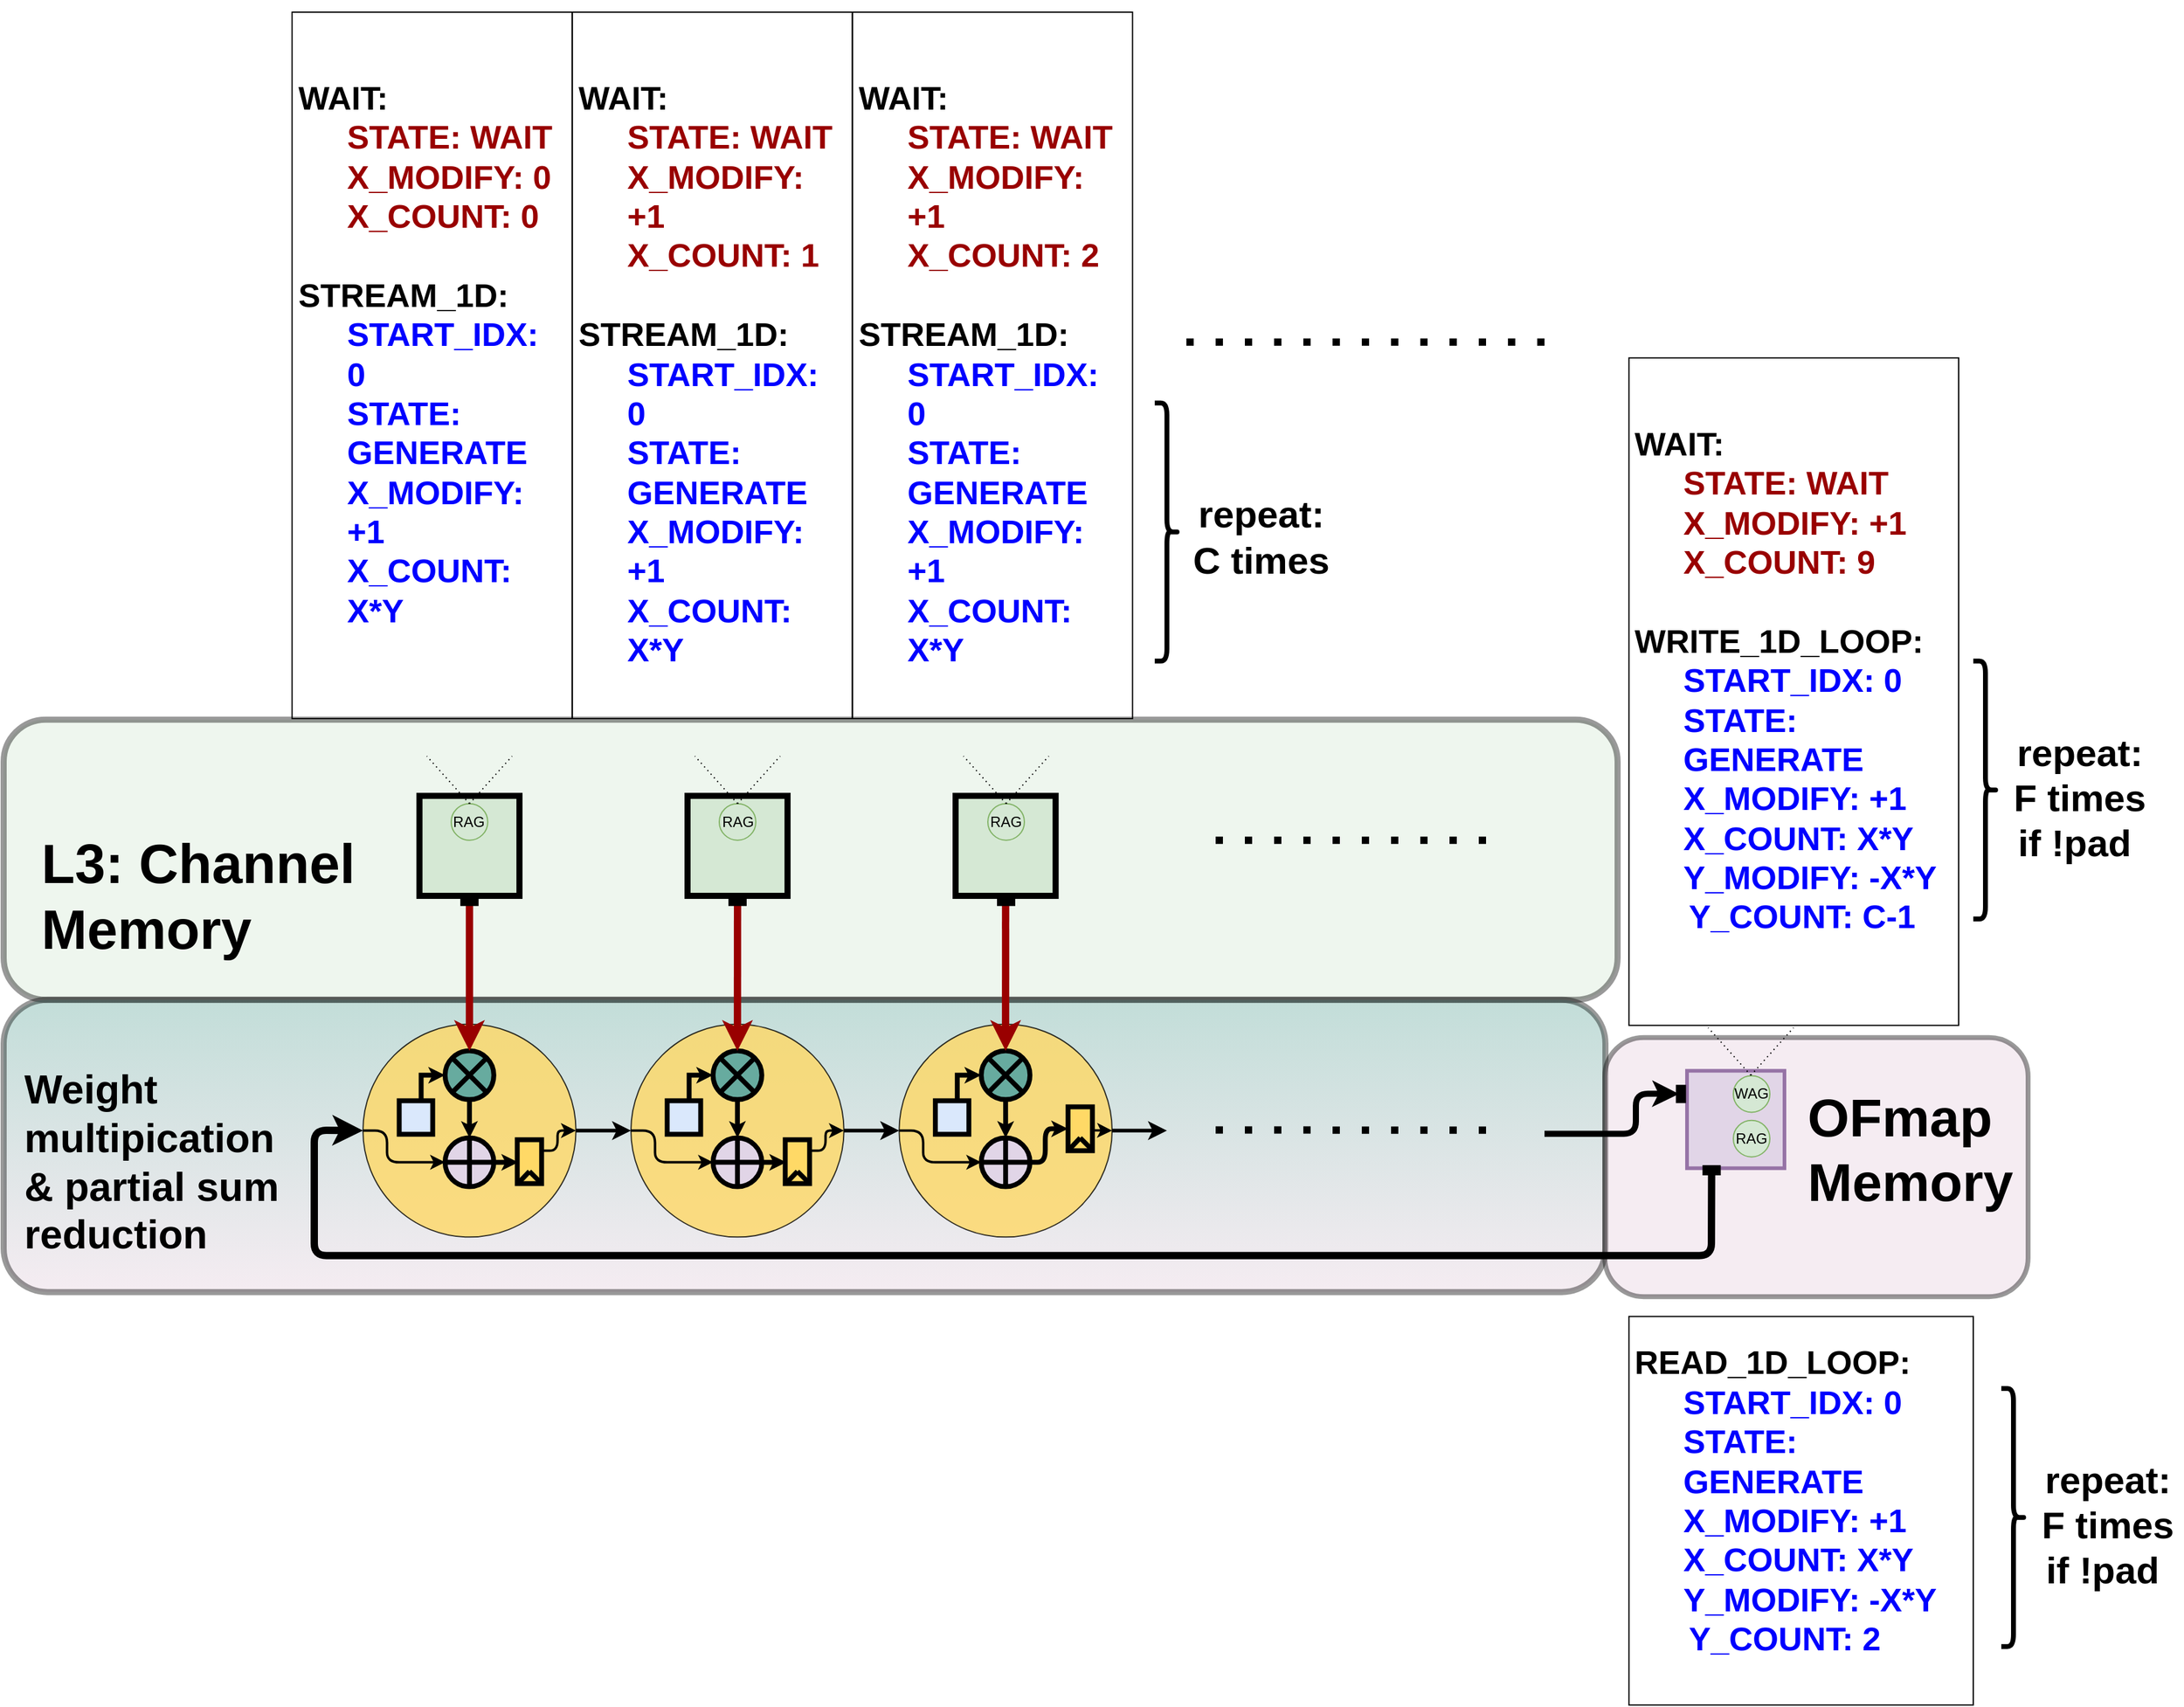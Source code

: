 <mxfile>
    <diagram id="BrhzIIAhwaHNabzRXqvK" name="Page-1">
        <mxGraphModel dx="16246" dy="4521" grid="1" gridSize="10" guides="1" tooltips="1" connect="1" arrows="1" fold="1" page="1" pageScale="1" pageWidth="1100" pageHeight="850" math="0" shadow="0">
            <root>
                <mxCell id="0"/>
                <mxCell id="1" parent="0"/>
                <mxCell id="uWusfIyiGmSD9BXplsq1-24" value="&lt;br style=&quot;font-size: 27px&quot;&gt;&lt;br style=&quot;font-size: 27px&quot;&gt;WAIT:&lt;br style=&quot;font-size: 27px&quot;&gt;&lt;blockquote style=&quot;margin: 0px 0px 0px 40px ; border: none ; padding: 0px ; font-size: 27px&quot;&gt;&lt;font color=&quot;#990000&quot;&gt;&lt;font style=&quot;font-size: 27px&quot;&gt;STATE:&amp;nbsp;&lt;/font&gt;&lt;span style=&quot;font-size: 27px&quot;&gt;WAIT&lt;/span&gt;&lt;font style=&quot;font-size: 27px&quot;&gt;&lt;br style=&quot;font-size: 27px&quot;&gt;X_MODIFY: +1&lt;br style=&quot;font-size: 27px&quot;&gt;X_COUNT: 9&lt;/font&gt;&lt;/font&gt;&lt;/blockquote&gt;&lt;br style=&quot;font-size: 27px&quot;&gt;WRITE_1D_LOOP:&lt;br style=&quot;font-size: 27px&quot;&gt;&#9;&lt;blockquote style=&quot;margin: 0px 0px 0px 40px ; border: none ; padding: 0px ; font-size: 27px&quot;&gt;&lt;font color=&quot;#0000ff&quot; style=&quot;font-size: 27px&quot;&gt;START_IDX: 0&lt;br style=&quot;font-size: 27px&quot;&gt;STATE: GENERATE&lt;br style=&quot;font-size: 27px&quot;&gt;X_MODIFY: +1&lt;br style=&quot;font-size: 27px&quot;&gt;X_COUNT: X*Y&lt;/font&gt;&lt;/blockquote&gt;&lt;blockquote style=&quot;margin: 0px 0px 0px 40px ; border: none ; padding: 0px ; font-size: 27px&quot;&gt;&lt;span style=&quot;color: rgb(0 , 0 , 255) ; font-size: 27px&quot;&gt;Y_MODIFY: -X*Y&lt;/span&gt;&lt;/blockquote&gt;&lt;span style=&quot;color: rgb(0 , 0 , 255) ; font-size: 27px&quot;&gt;&amp;nbsp; &amp;nbsp; &amp;nbsp; Y_COUNT: C-1&lt;/span&gt;&lt;font color=&quot;#0000ff&quot; style=&quot;font-size: 27px&quot;&gt;&lt;br style=&quot;font-size: 27px&quot;&gt;&lt;/font&gt;&lt;span style=&quot;font-size: 27px&quot;&gt;&#9;&lt;/span&gt;" style="text;html=1;strokeColor=default;fillColor=none;spacing=5;spacingTop=-20;whiteSpace=wrap;overflow=hidden;rounded=0;sketch=0;fontSize=27;fontStyle=1" parent="1" vertex="1">
                    <mxGeometry x="-10455.68" y="-2086.15" width="270.68" height="548" as="geometry"/>
                </mxCell>
                <mxCell id="uWusfIyiGmSD9BXplsq1-61" value="" style="shape=curlyBracket;whiteSpace=wrap;html=1;rounded=1;flipH=1;sketch=0;strokeColor=default;fillColor=#FFD966;fontSize=25;strokeWidth=4;" parent="1" vertex="1">
                    <mxGeometry x="-10845" y="-2049.15" width="20" height="211.84" as="geometry"/>
                </mxCell>
                <mxCell id="uWusfIyiGmSD9BXplsq1-62" value="repeat:&lt;br style=&quot;font-size: 31px&quot;&gt;C times" style="text;html=1;strokeColor=none;fillColor=none;align=center;verticalAlign=middle;whiteSpace=wrap;rounded=0;sketch=0;fontSize=31;fontStyle=1" parent="1" vertex="1">
                    <mxGeometry x="-10819" y="-1947.31" width="122.54" height="17.31" as="geometry"/>
                </mxCell>
                <mxCell id="5" value="" style="rounded=1;whiteSpace=wrap;html=1;fillColor=#d5e8d4;opacity=40;strokeColor=#000000;glass=0;strokeWidth=5;" parent="1" vertex="1">
                    <mxGeometry x="-11790" y="-1789.15" width="1325" height="230" as="geometry"/>
                </mxCell>
                <mxCell id="6" value="" style="rounded=1;whiteSpace=wrap;html=1;fillColor=#67AB9F;opacity=40;strokeColor=#000000;glass=0;strokeWidth=5;gradientColor=#E6D0DE;gradientDirection=south;" parent="1" vertex="1">
                    <mxGeometry x="-11790" y="-1559.15" width="1315" height="240" as="geometry"/>
                </mxCell>
                <mxCell id="154" value="" style="whiteSpace=wrap;html=1;aspect=fixed;fillColor=#d5e8d4;strokeColor=#000000;strokeWidth=5;" parent="1" vertex="1">
                    <mxGeometry x="-11448.65" y="-1726.59" width="82.11" height="82.11" as="geometry"/>
                </mxCell>
                <mxCell id="157" value="L3: Channel Memory" style="text;html=1;strokeColor=none;fillColor=none;align=left;verticalAlign=middle;whiteSpace=wrap;rounded=0;glass=0;fontSize=45;strokeWidth=5;fontStyle=1" parent="1" vertex="1">
                    <mxGeometry x="-11761.24" y="-1739.15" width="270" height="190" as="geometry"/>
                </mxCell>
                <mxCell id="161" value="&lt;font style=&quot;font-size: 33px;&quot;&gt;Weight multipication &amp;amp;&amp;nbsp;partial sum reduction&lt;/font&gt;" style="text;html=1;strokeColor=none;fillColor=none;align=left;verticalAlign=middle;whiteSpace=wrap;rounded=0;glass=0;fontSize=33;strokeWidth=5;fontStyle=1" parent="1" vertex="1">
                    <mxGeometry x="-11775" y="-1490.84" width="243.49" height="130" as="geometry"/>
                </mxCell>
                <mxCell id="162" value="" style="rounded=1;whiteSpace=wrap;html=1;fillColor=#E6D0DE;opacity=40;strokeColor=#000000;glass=0;strokeWidth=4;rotation=90;" parent="1" vertex="1">
                    <mxGeometry x="-10408.14" y="-1595.53" width="212.8" height="347.5" as="geometry"/>
                </mxCell>
                <mxCell id="164" value="" style="whiteSpace=wrap;html=1;aspect=fixed;fillColor=#e1d5e7;strokeColor=#9673a6;strokeWidth=3;rotation=90;fontSize=17;horizontal=0;fontStyle=1" parent="1" vertex="1">
                    <mxGeometry x="-10408" y="-1500.84" width="80" height="80" as="geometry"/>
                </mxCell>
                <mxCell id="166" value="OFmap Memory" style="text;html=1;strokeColor=none;fillColor=none;align=left;verticalAlign=middle;whiteSpace=wrap;rounded=0;glass=0;fontSize=44;strokeWidth=5;fontStyle=1" parent="1" vertex="1">
                    <mxGeometry x="-10311" y="-1500.84" width="180" height="130" as="geometry"/>
                </mxCell>
                <mxCell id="352" value="" style="group" parent="1" vertex="1" connectable="0">
                    <mxGeometry x="-11495" y="-1539.15" width="615.0" height="174.83" as="geometry"/>
                </mxCell>
                <mxCell id="258" value="" style="ellipse;whiteSpace=wrap;html=1;aspect=fixed;fontSize=30;strokeColor=#000000;fillColor=#FFD966;opacity=80;" parent="352" vertex="1">
                    <mxGeometry width="174.83" height="174.83" as="geometry"/>
                </mxCell>
                <mxCell id="259" value="" style="ellipse;whiteSpace=wrap;html=1;aspect=fixed;fillColor=#67AB9F;strokeWidth=4;strokeColor=#000000;" parent="352" vertex="1">
                    <mxGeometry x="67.41" y="21.91" width="40" height="40" as="geometry"/>
                </mxCell>
                <mxCell id="260" value="" style="endArrow=none;html=1;rounded=0;strokeColor=#000000;strokeWidth=4;exitX=0;exitY=0;exitDx=0;exitDy=0;entryX=1;entryY=1;entryDx=0;entryDy=0;" parent="352" source="259" target="259" edge="1">
                    <mxGeometry width="50" height="50" relative="1" as="geometry">
                        <mxPoint x="72.41" y="53.66" as="sourcePoint"/>
                        <mxPoint x="97.41" y="22.41" as="targetPoint"/>
                    </mxGeometry>
                </mxCell>
                <mxCell id="261" value="" style="endArrow=none;html=1;rounded=0;strokeColor=#000000;strokeWidth=4;exitX=0;exitY=1;exitDx=0;exitDy=0;entryX=1;entryY=0;entryDx=0;entryDy=0;" parent="352" source="259" target="259" edge="1">
                    <mxGeometry width="50" height="50" relative="1" as="geometry">
                        <mxPoint x="28.268" y="-1.518" as="sourcePoint"/>
                        <mxPoint x="56.721" y="33.623" as="targetPoint"/>
                    </mxGeometry>
                </mxCell>
                <mxCell id="262" style="edgeStyle=orthogonalEdgeStyle;rounded=0;jumpStyle=none;jumpSize=6;orthogonalLoop=1;jettySize=auto;html=1;entryX=0;entryY=0.5;entryDx=0;entryDy=0;startArrow=none;startFill=0;endArrow=classic;endFill=1;startSize=1;endSize=1;strokeColor=#000000;strokeWidth=4;" parent="352" source="263" target="259" edge="1">
                    <mxGeometry relative="1" as="geometry">
                        <Array as="points">
                            <mxPoint x="47.74" y="42.41"/>
                        </Array>
                    </mxGeometry>
                </mxCell>
                <mxCell id="263" value="" style="whiteSpace=wrap;html=1;aspect=fixed;fillColor=#dae8fc;strokeColor=#000000;strokeWidth=4;" parent="352" vertex="1">
                    <mxGeometry x="29.74" y="62.91" width="27.5" height="27.5" as="geometry"/>
                </mxCell>
                <mxCell id="264" value="" style="ellipse;whiteSpace=wrap;html=1;aspect=fixed;fillColor=#e1d5e7;strokeColor=#000000;strokeWidth=4;" parent="352" vertex="1">
                    <mxGeometry x="67.41" y="93.41" width="40" height="40" as="geometry"/>
                </mxCell>
                <mxCell id="265" value="" style="endArrow=none;html=1;rounded=0;strokeColor=#000000;entryX=0.5;entryY=0;entryDx=0;entryDy=0;exitX=0.5;exitY=1;exitDx=0;exitDy=0;strokeWidth=4;" parent="352" source="264" target="264" edge="1">
                    <mxGeometry width="50" height="50" relative="1" as="geometry">
                        <mxPoint x="67.41" y="68.41" as="sourcePoint"/>
                        <mxPoint x="117.41" y="18.41" as="targetPoint"/>
                    </mxGeometry>
                </mxCell>
                <mxCell id="266" style="edgeStyle=orthogonalEdgeStyle;rounded=0;jumpStyle=none;jumpSize=6;orthogonalLoop=1;jettySize=auto;html=1;entryX=0.5;entryY=0;entryDx=0;entryDy=0;startArrow=none;startFill=0;endArrow=classic;endFill=1;startSize=1;endSize=1;strokeColor=#000000;strokeWidth=4;" parent="352" source="259" target="264" edge="1">
                    <mxGeometry relative="1" as="geometry"/>
                </mxCell>
                <mxCell id="267" value="" style="endArrow=none;html=1;rounded=0;strokeColor=#000000;entryX=0;entryY=0.5;entryDx=0;entryDy=0;exitX=1;exitY=0.5;exitDx=0;exitDy=0;strokeWidth=4;" parent="352" source="264" target="264" edge="1">
                    <mxGeometry width="50" height="50" relative="1" as="geometry">
                        <mxPoint x="117.41" y="-31.59" as="sourcePoint"/>
                        <mxPoint x="117.41" y="-91.59" as="targetPoint"/>
                    </mxGeometry>
                </mxCell>
                <mxCell id="268" style="edgeStyle=orthogonalEdgeStyle;rounded=1;orthogonalLoop=1;jettySize=auto;html=1;exitX=1;exitY=0.25;exitDx=0;exitDy=0;entryX=1;entryY=0.5;entryDx=0;entryDy=0;fontSize=30;fontColor=#990000;startArrow=none;startFill=0;endArrow=classic;endFill=1;strokeWidth=2;" parent="352" source="269" target="258" edge="1">
                    <mxGeometry relative="1" as="geometry">
                        <Array as="points">
                            <mxPoint x="159.74" y="104.41"/>
                            <mxPoint x="159.74" y="87.41"/>
                        </Array>
                    </mxGeometry>
                </mxCell>
                <mxCell id="269" value="" style="rounded=0;whiteSpace=wrap;html=1;glass=0;strokeColor=#000000;strokeWidth=4;fillColor=#FFD966;" parent="352" vertex="1">
                    <mxGeometry x="126.66" y="94.91" width="20" height="36" as="geometry"/>
                </mxCell>
                <mxCell id="270" value="" style="endArrow=none;html=1;rounded=0;startSize=1;endSize=1;strokeColor=#000000;strokeWidth=4;jumpStyle=none;jumpSize=6;" parent="352" edge="1">
                    <mxGeometry width="50" height="50" relative="1" as="geometry">
                        <mxPoint x="126.66" y="131.41" as="sourcePoint"/>
                        <mxPoint x="136.66" y="120.91" as="targetPoint"/>
                    </mxGeometry>
                </mxCell>
                <mxCell id="271" value="" style="endArrow=none;html=1;rounded=0;startSize=1;endSize=1;strokeColor=#000000;strokeWidth=4;jumpStyle=none;jumpSize=6;" parent="352" edge="1">
                    <mxGeometry width="50" height="50" relative="1" as="geometry">
                        <mxPoint x="136.66" y="120.91" as="sourcePoint"/>
                        <mxPoint x="146.66" y="130.91" as="targetPoint"/>
                    </mxGeometry>
                </mxCell>
                <mxCell id="272" style="edgeStyle=orthogonalEdgeStyle;rounded=0;jumpStyle=none;jumpSize=6;orthogonalLoop=1;jettySize=auto;html=1;entryX=0;entryY=0.5;entryDx=0;entryDy=0;startArrow=none;startFill=0;endArrow=classic;endFill=1;startSize=1;endSize=1;strokeColor=#000000;strokeWidth=4;" parent="352" source="264" target="269" edge="1">
                    <mxGeometry relative="1" as="geometry"/>
                </mxCell>
                <mxCell id="273" style="rounded=1;orthogonalLoop=1;jettySize=auto;html=1;exitX=0;exitY=0.5;exitDx=0;exitDy=0;entryX=0;entryY=0.5;entryDx=0;entryDy=0;fontSize=30;fontColor=#990000;startArrow=none;startFill=0;endArrow=classic;endFill=1;strokeWidth=2;edgeStyle=orthogonalEdgeStyle;" parent="352" source="258" target="264" edge="1">
                    <mxGeometry relative="1" as="geometry">
                        <Array as="points">
                            <mxPoint x="19.74" y="87.41"/>
                            <mxPoint x="19.74" y="113.41"/>
                        </Array>
                    </mxGeometry>
                </mxCell>
                <mxCell id="279" value="" style="group" parent="352" vertex="1" connectable="0">
                    <mxGeometry x="220.0" width="174.83" height="174.83" as="geometry"/>
                </mxCell>
                <mxCell id="239" value="" style="ellipse;whiteSpace=wrap;html=1;aspect=fixed;fontSize=30;strokeColor=#000000;fillColor=#FFD966;opacity=80;" parent="279" vertex="1">
                    <mxGeometry width="174.83" height="174.83" as="geometry"/>
                </mxCell>
                <mxCell id="240" value="" style="ellipse;whiteSpace=wrap;html=1;aspect=fixed;fillColor=#67AB9F;strokeWidth=4;strokeColor=#000000;" parent="279" vertex="1">
                    <mxGeometry x="67.41" y="21.91" width="40" height="40" as="geometry"/>
                </mxCell>
                <mxCell id="241" value="" style="endArrow=none;html=1;rounded=0;strokeColor=#000000;strokeWidth=4;exitX=0;exitY=0;exitDx=0;exitDy=0;entryX=1;entryY=1;entryDx=0;entryDy=0;" parent="279" source="240" target="240" edge="1">
                    <mxGeometry width="50" height="50" relative="1" as="geometry">
                        <mxPoint x="72.41" y="53.66" as="sourcePoint"/>
                        <mxPoint x="97.41" y="22.41" as="targetPoint"/>
                    </mxGeometry>
                </mxCell>
                <mxCell id="242" value="" style="endArrow=none;html=1;rounded=0;strokeColor=#000000;strokeWidth=4;exitX=0;exitY=1;exitDx=0;exitDy=0;entryX=1;entryY=0;entryDx=0;entryDy=0;" parent="279" source="240" target="240" edge="1">
                    <mxGeometry width="50" height="50" relative="1" as="geometry">
                        <mxPoint x="28.268" y="-1.518" as="sourcePoint"/>
                        <mxPoint x="56.721" y="33.623" as="targetPoint"/>
                    </mxGeometry>
                </mxCell>
                <mxCell id="243" style="edgeStyle=orthogonalEdgeStyle;rounded=0;jumpStyle=none;jumpSize=6;orthogonalLoop=1;jettySize=auto;html=1;entryX=0;entryY=0.5;entryDx=0;entryDy=0;startArrow=none;startFill=0;endArrow=classic;endFill=1;startSize=1;endSize=1;strokeColor=#000000;strokeWidth=4;" parent="279" source="244" target="240" edge="1">
                    <mxGeometry relative="1" as="geometry">
                        <Array as="points">
                            <mxPoint x="47.74" y="42.41"/>
                        </Array>
                    </mxGeometry>
                </mxCell>
                <mxCell id="244" value="" style="whiteSpace=wrap;html=1;aspect=fixed;fillColor=#dae8fc;strokeColor=#000000;strokeWidth=4;" parent="279" vertex="1">
                    <mxGeometry x="29.74" y="62.91" width="27.5" height="27.5" as="geometry"/>
                </mxCell>
                <mxCell id="245" value="" style="ellipse;whiteSpace=wrap;html=1;aspect=fixed;fillColor=#e1d5e7;strokeColor=#000000;strokeWidth=4;" parent="279" vertex="1">
                    <mxGeometry x="67.41" y="93.41" width="40" height="40" as="geometry"/>
                </mxCell>
                <mxCell id="246" value="" style="endArrow=none;html=1;rounded=0;strokeColor=#000000;entryX=0.5;entryY=0;entryDx=0;entryDy=0;exitX=0.5;exitY=1;exitDx=0;exitDy=0;strokeWidth=4;" parent="279" source="245" target="245" edge="1">
                    <mxGeometry width="50" height="50" relative="1" as="geometry">
                        <mxPoint x="67.41" y="68.41" as="sourcePoint"/>
                        <mxPoint x="117.41" y="18.41" as="targetPoint"/>
                    </mxGeometry>
                </mxCell>
                <mxCell id="247" style="edgeStyle=orthogonalEdgeStyle;rounded=0;jumpStyle=none;jumpSize=6;orthogonalLoop=1;jettySize=auto;html=1;entryX=0.5;entryY=0;entryDx=0;entryDy=0;startArrow=none;startFill=0;endArrow=classic;endFill=1;startSize=1;endSize=1;strokeColor=#000000;strokeWidth=4;" parent="279" source="240" target="245" edge="1">
                    <mxGeometry relative="1" as="geometry"/>
                </mxCell>
                <mxCell id="248" value="" style="endArrow=none;html=1;rounded=0;strokeColor=#000000;entryX=0;entryY=0.5;entryDx=0;entryDy=0;exitX=1;exitY=0.5;exitDx=0;exitDy=0;strokeWidth=4;" parent="279" source="245" target="245" edge="1">
                    <mxGeometry width="50" height="50" relative="1" as="geometry">
                        <mxPoint x="117.41" y="-31.59" as="sourcePoint"/>
                        <mxPoint x="117.41" y="-91.59" as="targetPoint"/>
                    </mxGeometry>
                </mxCell>
                <mxCell id="249" style="edgeStyle=orthogonalEdgeStyle;rounded=1;orthogonalLoop=1;jettySize=auto;html=1;exitX=1;exitY=0.25;exitDx=0;exitDy=0;entryX=1;entryY=0.5;entryDx=0;entryDy=0;fontSize=30;fontColor=#990000;startArrow=none;startFill=0;endArrow=classic;endFill=1;strokeWidth=2;" parent="279" source="250" target="239" edge="1">
                    <mxGeometry relative="1" as="geometry">
                        <Array as="points">
                            <mxPoint x="159.74" y="104.41"/>
                            <mxPoint x="159.74" y="87.41"/>
                        </Array>
                    </mxGeometry>
                </mxCell>
                <mxCell id="250" value="" style="rounded=0;whiteSpace=wrap;html=1;glass=0;strokeColor=#000000;strokeWidth=4;fillColor=#FFD966;" parent="279" vertex="1">
                    <mxGeometry x="126.66" y="94.91" width="20" height="36" as="geometry"/>
                </mxCell>
                <mxCell id="251" value="" style="endArrow=none;html=1;rounded=0;startSize=1;endSize=1;strokeColor=#000000;strokeWidth=4;jumpStyle=none;jumpSize=6;" parent="279" edge="1">
                    <mxGeometry width="50" height="50" relative="1" as="geometry">
                        <mxPoint x="126.66" y="131.41" as="sourcePoint"/>
                        <mxPoint x="136.66" y="120.91" as="targetPoint"/>
                    </mxGeometry>
                </mxCell>
                <mxCell id="252" value="" style="endArrow=none;html=1;rounded=0;startSize=1;endSize=1;strokeColor=#000000;strokeWidth=4;jumpStyle=none;jumpSize=6;" parent="279" edge="1">
                    <mxGeometry width="50" height="50" relative="1" as="geometry">
                        <mxPoint x="136.66" y="120.91" as="sourcePoint"/>
                        <mxPoint x="146.66" y="130.91" as="targetPoint"/>
                    </mxGeometry>
                </mxCell>
                <mxCell id="253" style="edgeStyle=orthogonalEdgeStyle;rounded=0;jumpStyle=none;jumpSize=6;orthogonalLoop=1;jettySize=auto;html=1;entryX=0;entryY=0.5;entryDx=0;entryDy=0;startArrow=none;startFill=0;endArrow=classic;endFill=1;startSize=1;endSize=1;strokeColor=#000000;strokeWidth=4;" parent="279" source="245" target="250" edge="1">
                    <mxGeometry relative="1" as="geometry"/>
                </mxCell>
                <mxCell id="254" style="rounded=1;orthogonalLoop=1;jettySize=auto;html=1;exitX=0;exitY=0.5;exitDx=0;exitDy=0;entryX=0;entryY=0.5;entryDx=0;entryDy=0;fontSize=30;fontColor=#990000;startArrow=none;startFill=0;endArrow=classic;endFill=1;strokeWidth=2;edgeStyle=orthogonalEdgeStyle;" parent="279" source="239" target="245" edge="1">
                    <mxGeometry relative="1" as="geometry">
                        <Array as="points">
                            <mxPoint x="19.74" y="87.41"/>
                            <mxPoint x="19.74" y="113.41"/>
                        </Array>
                    </mxGeometry>
                </mxCell>
                <mxCell id="276" style="edgeStyle=none;html=1;strokeColor=#000000;strokeWidth=3;entryX=0;entryY=0.5;entryDx=0;entryDy=0;" parent="352" source="258" target="239" edge="1">
                    <mxGeometry relative="1" as="geometry">
                        <mxPoint x="200.0" y="87.415" as="targetPoint"/>
                    </mxGeometry>
                </mxCell>
                <mxCell id="282" style="edgeStyle=none;html=1;strokeColor=#000000;strokeWidth=3;entryX=0;entryY=0.5;entryDx=0;entryDy=0;exitX=1;exitY=0.5;exitDx=0;exitDy=0;" parent="352" source="239" target="284" edge="1">
                    <mxGeometry relative="1" as="geometry">
                        <mxPoint x="420.17" y="87.415" as="targetPoint"/>
                        <mxPoint x="395.0" y="87.415" as="sourcePoint"/>
                    </mxGeometry>
                </mxCell>
                <mxCell id="283" value="" style="group" parent="352" vertex="1" connectable="0">
                    <mxGeometry x="440.17" width="174.83" height="174.83" as="geometry"/>
                </mxCell>
                <mxCell id="284" value="" style="ellipse;whiteSpace=wrap;html=1;aspect=fixed;fontSize=30;strokeColor=#000000;fillColor=#FFD966;opacity=80;" parent="283" vertex="1">
                    <mxGeometry width="174.83" height="174.83" as="geometry"/>
                </mxCell>
                <mxCell id="285" value="" style="ellipse;whiteSpace=wrap;html=1;aspect=fixed;fillColor=#67AB9F;strokeWidth=4;strokeColor=#000000;" parent="283" vertex="1">
                    <mxGeometry x="67.41" y="21.91" width="40" height="40" as="geometry"/>
                </mxCell>
                <mxCell id="286" value="" style="endArrow=none;html=1;rounded=0;strokeColor=#000000;strokeWidth=4;exitX=0;exitY=0;exitDx=0;exitDy=0;entryX=1;entryY=1;entryDx=0;entryDy=0;" parent="283" source="285" target="285" edge="1">
                    <mxGeometry width="50" height="50" relative="1" as="geometry">
                        <mxPoint x="72.41" y="53.66" as="sourcePoint"/>
                        <mxPoint x="97.41" y="22.41" as="targetPoint"/>
                    </mxGeometry>
                </mxCell>
                <mxCell id="287" value="" style="endArrow=none;html=1;rounded=0;strokeColor=#000000;strokeWidth=4;exitX=0;exitY=1;exitDx=0;exitDy=0;entryX=1;entryY=0;entryDx=0;entryDy=0;" parent="283" source="285" target="285" edge="1">
                    <mxGeometry width="50" height="50" relative="1" as="geometry">
                        <mxPoint x="28.268" y="-1.518" as="sourcePoint"/>
                        <mxPoint x="56.721" y="33.623" as="targetPoint"/>
                    </mxGeometry>
                </mxCell>
                <mxCell id="288" style="edgeStyle=orthogonalEdgeStyle;rounded=0;jumpStyle=none;jumpSize=6;orthogonalLoop=1;jettySize=auto;html=1;entryX=0;entryY=0.5;entryDx=0;entryDy=0;startArrow=none;startFill=0;endArrow=classic;endFill=1;startSize=1;endSize=1;strokeColor=#000000;strokeWidth=4;" parent="283" source="289" target="285" edge="1">
                    <mxGeometry relative="1" as="geometry">
                        <Array as="points">
                            <mxPoint x="47.74" y="42.41"/>
                        </Array>
                    </mxGeometry>
                </mxCell>
                <mxCell id="289" value="" style="whiteSpace=wrap;html=1;aspect=fixed;fillColor=#dae8fc;strokeColor=#000000;strokeWidth=4;" parent="283" vertex="1">
                    <mxGeometry x="29.74" y="62.91" width="27.5" height="27.5" as="geometry"/>
                </mxCell>
                <mxCell id="290" value="" style="ellipse;whiteSpace=wrap;html=1;aspect=fixed;fillColor=#e1d5e7;strokeColor=#000000;strokeWidth=4;" parent="283" vertex="1">
                    <mxGeometry x="67.41" y="93.41" width="40" height="40" as="geometry"/>
                </mxCell>
                <mxCell id="291" value="" style="endArrow=none;html=1;rounded=0;strokeColor=#000000;entryX=0.5;entryY=0;entryDx=0;entryDy=0;exitX=0.5;exitY=1;exitDx=0;exitDy=0;strokeWidth=4;" parent="283" source="290" target="290" edge="1">
                    <mxGeometry width="50" height="50" relative="1" as="geometry">
                        <mxPoint x="67.41" y="68.41" as="sourcePoint"/>
                        <mxPoint x="117.41" y="18.41" as="targetPoint"/>
                    </mxGeometry>
                </mxCell>
                <mxCell id="292" style="edgeStyle=orthogonalEdgeStyle;rounded=0;jumpStyle=none;jumpSize=6;orthogonalLoop=1;jettySize=auto;html=1;entryX=0.5;entryY=0;entryDx=0;entryDy=0;startArrow=none;startFill=0;endArrow=classic;endFill=1;startSize=1;endSize=1;strokeColor=#000000;strokeWidth=4;" parent="283" source="285" target="290" edge="1">
                    <mxGeometry relative="1" as="geometry"/>
                </mxCell>
                <mxCell id="293" value="" style="endArrow=none;html=1;rounded=0;strokeColor=#000000;entryX=0;entryY=0.5;entryDx=0;entryDy=0;exitX=1;exitY=0.5;exitDx=0;exitDy=0;strokeWidth=4;" parent="283" source="290" target="290" edge="1">
                    <mxGeometry width="50" height="50" relative="1" as="geometry">
                        <mxPoint x="117.41" y="-31.59" as="sourcePoint"/>
                        <mxPoint x="117.41" y="-91.59" as="targetPoint"/>
                    </mxGeometry>
                </mxCell>
                <mxCell id="294" style="edgeStyle=orthogonalEdgeStyle;rounded=1;orthogonalLoop=1;jettySize=auto;html=1;exitX=1;exitY=0.5;exitDx=0;exitDy=0;entryX=1;entryY=0.5;entryDx=0;entryDy=0;fontSize=30;fontColor=#990000;startArrow=none;startFill=0;endArrow=classic;endFill=1;strokeWidth=2;" parent="283" source="295" target="284" edge="1">
                    <mxGeometry relative="1" as="geometry">
                        <Array as="points">
                            <mxPoint x="147" y="87"/>
                            <mxPoint x="160" y="87"/>
                        </Array>
                    </mxGeometry>
                </mxCell>
                <mxCell id="295" value="" style="rounded=0;whiteSpace=wrap;html=1;glass=0;strokeColor=#000000;strokeWidth=4;fillColor=#FFD966;" parent="283" vertex="1">
                    <mxGeometry x="138.66" y="67.91" width="20" height="36" as="geometry"/>
                </mxCell>
                <mxCell id="296" value="" style="endArrow=none;html=1;rounded=0;startSize=1;endSize=1;strokeColor=#000000;strokeWidth=4;jumpStyle=none;jumpSize=6;" parent="283" edge="1">
                    <mxGeometry width="50" height="50" relative="1" as="geometry">
                        <mxPoint x="138.66" y="103.91" as="sourcePoint"/>
                        <mxPoint x="148.66" y="93.41" as="targetPoint"/>
                    </mxGeometry>
                </mxCell>
                <mxCell id="297" value="" style="endArrow=none;html=1;rounded=0;startSize=1;endSize=1;strokeColor=#000000;strokeWidth=4;jumpStyle=none;jumpSize=6;" parent="283" edge="1">
                    <mxGeometry width="50" height="50" relative="1" as="geometry">
                        <mxPoint x="148.66" y="93.41" as="sourcePoint"/>
                        <mxPoint x="158.66" y="103.41" as="targetPoint"/>
                    </mxGeometry>
                </mxCell>
                <mxCell id="298" style="edgeStyle=orthogonalEdgeStyle;rounded=1;jumpStyle=none;jumpSize=6;orthogonalLoop=1;jettySize=auto;html=1;entryX=0;entryY=0.5;entryDx=0;entryDy=0;startArrow=none;startFill=0;endArrow=classic;endFill=1;startSize=1;endSize=1;strokeColor=#000000;strokeWidth=4;" parent="283" source="290" target="295" edge="1">
                    <mxGeometry relative="1" as="geometry">
                        <Array as="points">
                            <mxPoint x="120" y="113"/>
                            <mxPoint x="120" y="86"/>
                        </Array>
                    </mxGeometry>
                </mxCell>
                <mxCell id="299" style="rounded=1;orthogonalLoop=1;jettySize=auto;html=1;exitX=0;exitY=0.5;exitDx=0;exitDy=0;entryX=0;entryY=0.5;entryDx=0;entryDy=0;fontSize=30;fontColor=#990000;startArrow=none;startFill=0;endArrow=classic;endFill=1;strokeWidth=2;edgeStyle=orthogonalEdgeStyle;" parent="283" source="284" target="290" edge="1">
                    <mxGeometry relative="1" as="geometry">
                        <Array as="points">
                            <mxPoint x="19.74" y="87.41"/>
                            <mxPoint x="19.74" y="113.41"/>
                        </Array>
                    </mxGeometry>
                </mxCell>
                <mxCell id="406" style="edgeStyle=none;html=1;strokeColor=#000000;strokeWidth=3;entryX=0;entryY=0.5;entryDx=0;entryDy=0;exitX=1;exitY=0.5;exitDx=0;exitDy=0;" parent="1" source="284" edge="1">
                    <mxGeometry relative="1" as="geometry">
                        <mxPoint x="-10835.0" y="-1451.735" as="targetPoint"/>
                        <mxPoint x="-10880.0" y="-1451.995" as="sourcePoint"/>
                    </mxGeometry>
                </mxCell>
                <mxCell id="466" style="edgeStyle=none;html=1;entryX=0.5;entryY=0;entryDx=0;entryDy=0;fontSize=24;strokeColor=#990000;strokeWidth=6;startArrow=none;" parent="1" source="483" target="259" edge="1">
                    <mxGeometry relative="1" as="geometry"/>
                </mxCell>
                <mxCell id="467" value="" style="whiteSpace=wrap;html=1;aspect=fixed;fillColor=#d5e8d4;strokeColor=#000000;strokeWidth=5;" parent="1" vertex="1">
                    <mxGeometry x="-11228.56" y="-1726.59" width="82.11" height="82.11" as="geometry"/>
                </mxCell>
                <mxCell id="468" style="edgeStyle=none;html=1;entryX=0.5;entryY=0;entryDx=0;entryDy=0;fontSize=24;strokeColor=#990000;strokeWidth=6;startArrow=none;" parent="1" source="487" target="240" edge="1">
                    <mxGeometry relative="1" as="geometry">
                        <mxPoint x="-11187.59" y="-1519.15" as="targetPoint"/>
                        <mxPoint x="-11187.501" y="-1641.98" as="sourcePoint"/>
                    </mxGeometry>
                </mxCell>
                <mxCell id="469" value="" style="whiteSpace=wrap;html=1;aspect=fixed;fillColor=#d5e8d4;strokeColor=#000000;strokeWidth=5;" parent="1" vertex="1">
                    <mxGeometry x="-11008.47" y="-1726.59" width="82.11" height="82.11" as="geometry"/>
                </mxCell>
                <mxCell id="470" style="edgeStyle=none;html=1;entryX=0.5;entryY=0;entryDx=0;entryDy=0;fontSize=24;strokeColor=#990000;strokeWidth=6;" parent="1" source="469" target="285" edge="1">
                    <mxGeometry relative="1" as="geometry">
                        <mxPoint x="-10962.59" y="-1517.24" as="targetPoint"/>
                    </mxGeometry>
                </mxCell>
                <mxCell id="484" value="" style="edgeStyle=none;html=1;entryX=0.5;entryY=0;entryDx=0;entryDy=0;fontSize=24;strokeColor=#990000;strokeWidth=3;endArrow=none;" parent="1" source="154" target="483" edge="1">
                    <mxGeometry relative="1" as="geometry">
                        <mxPoint x="-11407.594" y="-1644.48" as="sourcePoint"/>
                        <mxPoint x="-11407.59" y="-1517.24" as="targetPoint"/>
                    </mxGeometry>
                </mxCell>
                <mxCell id="483" value="" style="whiteSpace=wrap;html=1;fillColor=#d5e8d4;strokeColor=#000000;strokeWidth=5;" parent="1" vertex="1">
                    <mxGeometry x="-11412.59" y="-1641.98" width="10" height="3.33" as="geometry"/>
                </mxCell>
                <mxCell id="486" value="" style="edgeStyle=none;html=1;entryX=0.5;entryY=0;entryDx=0;entryDy=0;fontSize=24;strokeColor=#990000;strokeWidth=3;endArrow=none;" parent="1" source="467" edge="1">
                    <mxGeometry relative="1" as="geometry">
                        <mxPoint x="-11187.5" y="-1644.48" as="targetPoint"/>
                        <mxPoint x="-11187.526" y="-1644.48" as="sourcePoint"/>
                    </mxGeometry>
                </mxCell>
                <mxCell id="487" value="" style="whiteSpace=wrap;html=1;fillColor=#d5e8d4;strokeColor=#000000;strokeWidth=5;" parent="1" vertex="1">
                    <mxGeometry x="-11192.5" y="-1641.98" width="10" height="3.33" as="geometry"/>
                </mxCell>
                <mxCell id="488" value="" style="edgeStyle=none;html=1;entryX=0.5;entryY=0;entryDx=0;entryDy=0;fontSize=24;strokeColor=#990000;strokeWidth=5;startArrow=none;endArrow=none;" parent="1" target="487" edge="1">
                    <mxGeometry relative="1" as="geometry">
                        <mxPoint x="-11187.59" y="-1517.24" as="targetPoint"/>
                        <mxPoint x="-11187.501" y="-1641.98" as="sourcePoint"/>
                    </mxGeometry>
                </mxCell>
                <mxCell id="490" value="" style="whiteSpace=wrap;html=1;fillColor=#d5e8d4;strokeColor=#000000;strokeWidth=5;" parent="1" vertex="1">
                    <mxGeometry x="-10972" y="-1641.98" width="10" height="3.33" as="geometry"/>
                </mxCell>
                <mxCell id="495" style="edgeStyle=none;html=1;fontSize=24;strokeColor=#000000;strokeWidth=6;entryX=0;entryY=0.5;entryDx=0;entryDy=0;exitX=0.5;exitY=1;exitDx=0;exitDy=0;" parent="1" source="501" target="258" edge="1">
                    <mxGeometry relative="1" as="geometry">
                        <mxPoint x="-9385" y="-1589.15" as="sourcePoint"/>
                        <Array as="points">
                            <mxPoint x="-10388" y="-1349.15"/>
                            <mxPoint x="-11535" y="-1349.15"/>
                            <mxPoint x="-11535" y="-1452.15"/>
                        </Array>
                    </mxGeometry>
                </mxCell>
                <mxCell id="500" value="" style="whiteSpace=wrap;html=1;fillColor=#d5e8d4;strokeColor=#000000;strokeWidth=5;rotation=90;" parent="1" vertex="1">
                    <mxGeometry x="-10418" y="-1483.48" width="10" height="3.33" as="geometry"/>
                </mxCell>
                <mxCell id="501" value="" style="whiteSpace=wrap;html=1;fillColor=#d5e8d4;strokeColor=#000000;strokeWidth=5;rotation=0;" parent="1" vertex="1">
                    <mxGeometry x="-10392.8" y="-1420.84" width="10" height="3.33" as="geometry"/>
                </mxCell>
                <mxCell id="504" value="RAG" style="ellipse;whiteSpace=wrap;html=1;aspect=fixed;sketch=0;fillColor=#d5e8d4;strokeColor=#82b366;" parent="1" vertex="1">
                    <mxGeometry x="-11422.59" y="-1720.15" width="30" height="30" as="geometry"/>
                </mxCell>
                <mxCell id="505" value="" style="endArrow=none;dashed=1;html=1;dashPattern=1 3;strokeWidth=1;exitX=0.5;exitY=0;exitDx=0;exitDy=0;jumpSize=0;" parent="1" source="504" edge="1">
                    <mxGeometry width="50" height="50" relative="1" as="geometry">
                        <mxPoint x="-11322.59" y="-1669.15" as="sourcePoint"/>
                        <mxPoint x="-11442.59" y="-1759.15" as="targetPoint"/>
                    </mxGeometry>
                </mxCell>
                <mxCell id="506" value="" style="endArrow=none;dashed=1;html=1;dashPattern=1 3;strokeWidth=1;exitX=0.5;exitY=0;exitDx=0;exitDy=0;jumpSize=0;" parent="1" source="504" edge="1">
                    <mxGeometry width="50" height="50" relative="1" as="geometry">
                        <mxPoint x="-11397.59" y="-1710.15" as="sourcePoint"/>
                        <mxPoint x="-11372.59" y="-1759.15" as="targetPoint"/>
                    </mxGeometry>
                </mxCell>
                <mxCell id="507" value="RAG" style="ellipse;whiteSpace=wrap;html=1;aspect=fixed;sketch=0;fillColor=#d5e8d4;strokeColor=#82b366;" parent="1" vertex="1">
                    <mxGeometry x="-11202.5" y="-1720.15" width="30" height="30" as="geometry"/>
                </mxCell>
                <mxCell id="508" value="" style="endArrow=none;dashed=1;html=1;dashPattern=1 3;strokeWidth=1;exitX=0.5;exitY=0;exitDx=0;exitDy=0;jumpSize=0;" parent="1" source="507" edge="1">
                    <mxGeometry width="50" height="50" relative="1" as="geometry">
                        <mxPoint x="-11102.5" y="-1669.15" as="sourcePoint"/>
                        <mxPoint x="-11222.5" y="-1759.15" as="targetPoint"/>
                    </mxGeometry>
                </mxCell>
                <mxCell id="509" value="" style="endArrow=none;dashed=1;html=1;dashPattern=1 3;strokeWidth=1;exitX=0.5;exitY=0;exitDx=0;exitDy=0;jumpSize=0;" parent="1" source="507" edge="1">
                    <mxGeometry width="50" height="50" relative="1" as="geometry">
                        <mxPoint x="-11177.5" y="-1710.15" as="sourcePoint"/>
                        <mxPoint x="-11152.5" y="-1759.15" as="targetPoint"/>
                    </mxGeometry>
                </mxCell>
                <mxCell id="510" value="RAG" style="ellipse;whiteSpace=wrap;html=1;aspect=fixed;sketch=0;fillColor=#d5e8d4;strokeColor=#82b366;" parent="1" vertex="1">
                    <mxGeometry x="-10982" y="-1720.15" width="30" height="30" as="geometry"/>
                </mxCell>
                <mxCell id="511" value="" style="endArrow=none;dashed=1;html=1;dashPattern=1 3;strokeWidth=1;exitX=0.5;exitY=0;exitDx=0;exitDy=0;jumpSize=0;" parent="1" source="510" edge="1">
                    <mxGeometry width="50" height="50" relative="1" as="geometry">
                        <mxPoint x="-10882" y="-1669.15" as="sourcePoint"/>
                        <mxPoint x="-11002" y="-1759.15" as="targetPoint"/>
                    </mxGeometry>
                </mxCell>
                <mxCell id="512" value="" style="endArrow=none;dashed=1;html=1;dashPattern=1 3;strokeWidth=1;exitX=0.5;exitY=0;exitDx=0;exitDy=0;jumpSize=0;" parent="1" source="510" edge="1">
                    <mxGeometry width="50" height="50" relative="1" as="geometry">
                        <mxPoint x="-10957" y="-1710.15" as="sourcePoint"/>
                        <mxPoint x="-10932" y="-1759.15" as="targetPoint"/>
                    </mxGeometry>
                </mxCell>
                <mxCell id="535" value="&lt;b&gt;&lt;br style=&quot;font-size: 27px&quot;&gt;&lt;br style=&quot;font-size: 27px&quot;&gt;WAIT:&lt;br style=&quot;font-size: 27px&quot;&gt;&lt;/b&gt;&lt;blockquote style=&quot;margin: 0px 0px 0px 40px ; border: none ; padding: 0px ; font-size: 27px&quot;&gt;&lt;font style=&quot;font-size: 27px&quot; color=&quot;#990000&quot;&gt;&lt;b&gt;STATE: WAIT&lt;br style=&quot;font-size: 27px&quot;&gt;X_MODIFY: +1&lt;br style=&quot;font-size: 27px&quot;&gt;X_COUNT: 1&lt;/b&gt;&lt;/font&gt;&lt;/blockquote&gt;&lt;b&gt;&lt;br style=&quot;font-size: 27px&quot;&gt;STREAM_1D:&lt;br style=&quot;font-size: 27px&quot;&gt;&#9;&lt;/b&gt;&lt;blockquote style=&quot;margin: 0px 0px 0px 40px ; border: none ; padding: 0px ; font-size: 27px&quot;&gt;&lt;font color=&quot;#0000ff&quot; style=&quot;font-size: 27px&quot;&gt;&lt;b&gt;START_IDX:&amp;nbsp;&lt;/b&gt;&lt;/font&gt;&lt;/blockquote&gt;&lt;blockquote style=&quot;margin: 0px 0px 0px 40px ; border: none ; padding: 0px ; font-size: 27px&quot;&gt;&lt;font color=&quot;#0000ff&quot; style=&quot;font-size: 27px&quot;&gt;&lt;b&gt;0&lt;br style=&quot;font-size: 27px&quot;&gt;STATE: GENERATE&lt;br style=&quot;font-size: 27px&quot;&gt;X_MODIFY: +1&lt;br style=&quot;font-size: 27px&quot;&gt;X_COUNT: X*Y&lt;/b&gt;&lt;/font&gt;&lt;/blockquote&gt;&lt;blockquote style=&quot;margin: 0px 0px 0px 40px ; border: none ; padding: 0px ; font-size: 27px&quot;&gt;&lt;b&gt;&lt;br style=&quot;font-size: 27px&quot;&gt;&lt;/b&gt;&lt;/blockquote&gt;&lt;font color=&quot;#0000ff&quot; style=&quot;font-size: 27px&quot;&gt;&lt;b&gt;&lt;span style=&quot;font-size: 27px&quot;&gt;&#9;&lt;/span&gt;&lt;br style=&quot;font-size: 27px&quot;&gt;&lt;/b&gt;&lt;/font&gt;&lt;span style=&quot;font-size: 27px&quot;&gt;&#9;&lt;/span&gt;" style="text;html=1;strokeColor=default;fillColor=none;spacing=5;spacingTop=-20;whiteSpace=wrap;overflow=hidden;rounded=0;sketch=0;fontSize=27;" parent="1" vertex="1">
                    <mxGeometry x="-11323.22" y="-2370" width="230" height="580" as="geometry"/>
                </mxCell>
                <mxCell id="544" value="&lt;b&gt;&lt;br style=&quot;font-size: 27px&quot;&gt;&lt;br style=&quot;font-size: 27px&quot;&gt;WAIT:&lt;br style=&quot;font-size: 27px&quot;&gt;&lt;/b&gt;&lt;blockquote style=&quot;margin: 0px 0px 0px 40px ; border: none ; padding: 0px ; font-size: 27px&quot;&gt;&lt;font style=&quot;font-size: 27px&quot; color=&quot;#990000&quot;&gt;&lt;b&gt;STATE: WAIT&lt;br style=&quot;font-size: 27px&quot;&gt;X_MODIFY: +1&lt;br style=&quot;font-size: 27px&quot;&gt;X_COUNT: 2&lt;/b&gt;&lt;/font&gt;&lt;/blockquote&gt;&lt;b&gt;&lt;br style=&quot;font-size: 27px&quot;&gt;STREAM_1D:&lt;br style=&quot;font-size: 27px&quot;&gt;&#9;&lt;/b&gt;&lt;blockquote style=&quot;margin: 0px 0px 0px 40px ; border: none ; padding: 0px ; font-size: 27px&quot;&gt;&lt;font color=&quot;#0000ff&quot; style=&quot;font-size: 27px&quot;&gt;&lt;b&gt;START_IDX:&amp;nbsp;&lt;/b&gt;&lt;/font&gt;&lt;/blockquote&gt;&lt;blockquote style=&quot;margin: 0px 0px 0px 40px ; border: none ; padding: 0px ; font-size: 27px&quot;&gt;&lt;font color=&quot;#0000ff&quot; style=&quot;font-size: 27px&quot;&gt;&lt;b&gt;0&lt;br&gt;STATE: GENERATE&lt;br style=&quot;font-size: 27px&quot;&gt;X_MODIFY: +1&lt;br style=&quot;font-size: 27px&quot;&gt;X_COUNT: X*Y&lt;/b&gt;&lt;/font&gt;&lt;/blockquote&gt;&lt;blockquote style=&quot;margin: 0px 0px 0px 40px ; border: none ; padding: 0px ; font-size: 27px&quot;&gt;&lt;b&gt;&lt;br style=&quot;font-size: 27px&quot;&gt;&lt;/b&gt;&lt;/blockquote&gt;&lt;font color=&quot;#0000ff&quot; style=&quot;font-size: 27px&quot;&gt;&lt;b&gt;&lt;span style=&quot;font-size: 27px&quot;&gt;&#9;&lt;/span&gt;&lt;br style=&quot;font-size: 27px&quot;&gt;&lt;/b&gt;&lt;/font&gt;&lt;span style=&quot;font-size: 27px&quot;&gt;&#9;&lt;/span&gt;" style="text;html=1;strokeColor=default;fillColor=none;spacing=5;spacingTop=-20;whiteSpace=wrap;overflow=hidden;rounded=0;sketch=0;fontSize=27;" parent="1" vertex="1">
                    <mxGeometry x="-11093.22" y="-2370" width="230" height="580" as="geometry"/>
                </mxCell>
                <mxCell id="547" value="" style="endArrow=none;dashed=1;html=1;dashPattern=1 3;strokeWidth=6;fontSize=25;" parent="1" edge="1">
                    <mxGeometry width="50" height="50" relative="1" as="geometry">
                        <mxPoint x="-10795" y="-1690.15" as="sourcePoint"/>
                        <mxPoint x="-10565" y="-1690.15" as="targetPoint"/>
                    </mxGeometry>
                </mxCell>
                <mxCell id="554" value="RAG" style="ellipse;whiteSpace=wrap;html=1;aspect=fixed;sketch=0;fillColor=#d5e8d4;strokeColor=#82b366;" parent="1" vertex="1">
                    <mxGeometry x="-10370" y="-1460.15" width="30" height="30" as="geometry"/>
                </mxCell>
                <mxCell id="560" value="WAG" style="ellipse;whiteSpace=wrap;html=1;aspect=fixed;sketch=0;fillColor=#d5e8d4;strokeColor=#82b366;" parent="1" vertex="1">
                    <mxGeometry x="-10370" y="-1496.81" width="30" height="30" as="geometry"/>
                </mxCell>
                <mxCell id="561" value="" style="endArrow=none;dashed=1;html=1;dashPattern=1 3;strokeWidth=1;exitX=0.5;exitY=0;exitDx=0;exitDy=0;jumpSize=0;" parent="1" edge="1">
                    <mxGeometry width="50" height="50" relative="1" as="geometry">
                        <mxPoint x="-10355.59" y="-1497.15" as="sourcePoint"/>
                        <mxPoint x="-10390.59" y="-1536.15" as="targetPoint"/>
                    </mxGeometry>
                </mxCell>
                <mxCell id="562" value="" style="endArrow=none;dashed=1;html=1;dashPattern=1 3;strokeWidth=1;exitX=0.5;exitY=0;exitDx=0;exitDy=0;jumpSize=0;" parent="1" edge="1">
                    <mxGeometry width="50" height="50" relative="1" as="geometry">
                        <mxPoint x="-10355.59" y="-1497.15" as="sourcePoint"/>
                        <mxPoint x="-10320.59" y="-1536.15" as="targetPoint"/>
                    </mxGeometry>
                </mxCell>
                <mxCell id="563" value="&lt;br&gt;READ_1D_LOOP:&lt;br style=&quot;font-size: 27px&quot;&gt;&#9;&lt;blockquote style=&quot;margin: 0px 0px 0px 40px ; border: none ; padding: 0px ; font-size: 27px&quot;&gt;&lt;font color=&quot;#0000ff&quot; style=&quot;font-size: 27px&quot;&gt;START_IDX: 0&lt;br style=&quot;font-size: 27px&quot;&gt;STATE: GENERATE&lt;br style=&quot;font-size: 27px&quot;&gt;X_MODIFY: +1&lt;br style=&quot;font-size: 27px&quot;&gt;X_COUNT: X*Y&lt;/font&gt;&lt;/blockquote&gt;&lt;blockquote style=&quot;margin: 0px 0px 0px 40px ; border: none ; padding: 0px ; font-size: 27px&quot;&gt;&lt;span style=&quot;color: rgb(0 , 0 , 255) ; font-size: 27px&quot;&gt;Y_MODIFY: -X*Y&lt;/span&gt;&lt;/blockquote&gt;&lt;span style=&quot;color: rgb(0 , 0 , 255) ; font-size: 27px&quot;&gt;&amp;nbsp; &amp;nbsp; &amp;nbsp; Y_COUNT: 2&lt;/span&gt;&lt;font color=&quot;#0000ff&quot; style=&quot;font-size: 27px&quot;&gt;&lt;br style=&quot;font-size: 27px&quot;&gt;&lt;/font&gt;&lt;span style=&quot;font-size: 27px&quot;&gt;&#9;&lt;/span&gt;" style="text;html=1;strokeColor=default;fillColor=none;spacing=5;spacingTop=-20;whiteSpace=wrap;overflow=hidden;rounded=0;sketch=0;fontSize=27;fontStyle=1" parent="1" vertex="1">
                    <mxGeometry x="-10455.68" y="-1299.15" width="282.68" height="319" as="geometry"/>
                </mxCell>
                <mxCell id="165" style="edgeStyle=none;html=1;strokeWidth=5;rounded=1;entryX=0.5;entryY=1;entryDx=0;entryDy=0;" parent="1" target="500" edge="1">
                    <mxGeometry relative="1" as="geometry">
                        <mxPoint x="-10525" y="-1449.15" as="sourcePoint"/>
                        <mxPoint x="-10420" y="-1579.15" as="targetPoint"/>
                        <Array as="points">
                            <mxPoint x="-10450" y="-1449.15"/>
                            <mxPoint x="-10450" y="-1482.15"/>
                        </Array>
                    </mxGeometry>
                </mxCell>
                <mxCell id="564" value="&lt;b&gt;&lt;br style=&quot;font-size: 27px&quot;&gt;&lt;br style=&quot;font-size: 27px&quot;&gt;WAIT:&lt;br style=&quot;font-size: 27px&quot;&gt;&lt;/b&gt;&lt;blockquote style=&quot;margin: 0px 0px 0px 40px ; border: none ; padding: 0px ; font-size: 27px&quot;&gt;&lt;font style=&quot;font-size: 27px&quot; color=&quot;#990000&quot;&gt;&lt;b&gt;STATE: WAIT&lt;br style=&quot;font-size: 27px&quot;&gt;X_MODIFY: 0&lt;/b&gt;&lt;/font&gt;&lt;/blockquote&gt;&lt;blockquote style=&quot;margin: 0px 0px 0px 40px ; border: none ; padding: 0px ; font-size: 27px&quot;&gt;&lt;font style=&quot;font-size: 27px&quot; color=&quot;#990000&quot;&gt;&lt;b&gt;X_COUNT: 0&lt;/b&gt;&lt;/font&gt;&lt;/blockquote&gt;&lt;b&gt;&lt;br style=&quot;font-size: 27px&quot;&gt;STREAM_1D:&lt;br style=&quot;font-size: 27px&quot;&gt;&#9;&lt;/b&gt;&lt;blockquote style=&quot;margin: 0px 0px 0px 40px ; border: none ; padding: 0px ; font-size: 27px&quot;&gt;&lt;font color=&quot;#0000ff&quot; style=&quot;font-size: 27px&quot;&gt;&lt;b&gt;START_IDX: &lt;br&gt;0&lt;br style=&quot;font-size: 27px&quot;&gt;STATE: GENERATE&lt;br style=&quot;font-size: 27px&quot;&gt;X_MODIFY: +1&lt;br style=&quot;font-size: 27px&quot;&gt;X_COUNT: X*Y&lt;/b&gt;&lt;/font&gt;&lt;/blockquote&gt;&lt;blockquote style=&quot;margin: 0px 0px 0px 40px ; border: none ; padding: 0px ; font-size: 27px&quot;&gt;&lt;b&gt;&lt;br style=&quot;font-size: 27px&quot;&gt;&lt;/b&gt;&lt;/blockquote&gt;&lt;font color=&quot;#0000ff&quot; style=&quot;font-size: 27px&quot;&gt;&lt;b&gt;&lt;span style=&quot;font-size: 27px&quot;&gt;&#9;&lt;/span&gt;&lt;br style=&quot;font-size: 27px&quot;&gt;&lt;/b&gt;&lt;/font&gt;&lt;span style=&quot;font-size: 27px&quot;&gt;&#9;&lt;/span&gt;" style="text;html=1;strokeColor=default;fillColor=none;spacing=5;spacingTop=-20;whiteSpace=wrap;overflow=hidden;rounded=0;sketch=0;fontSize=27;" parent="1" vertex="1">
                    <mxGeometry x="-11553.22" y="-2370" width="230" height="580" as="geometry"/>
                </mxCell>
                <mxCell id="xuMJ_g1UHA3pfO7bu1x6-565" value="" style="endArrow=none;dashed=1;html=1;dashPattern=1 3;strokeWidth=6;fontSize=25;" parent="1" edge="1">
                    <mxGeometry width="50" height="50" relative="1" as="geometry">
                        <mxPoint x="-10819" y="-2099.15" as="sourcePoint"/>
                        <mxPoint x="-10519" y="-2099.15" as="targetPoint"/>
                    </mxGeometry>
                </mxCell>
                <mxCell id="xuMJ_g1UHA3pfO7bu1x6-566" value="" style="endArrow=none;dashed=1;html=1;dashPattern=1 3;strokeWidth=6;fontSize=25;" parent="1" edge="1">
                    <mxGeometry width="50" height="50" relative="1" as="geometry">
                        <mxPoint x="-10795" y="-1452.21" as="sourcePoint"/>
                        <mxPoint x="-10555" y="-1452.15" as="targetPoint"/>
                    </mxGeometry>
                </mxCell>
                <mxCell id="565" value="" style="shape=curlyBracket;whiteSpace=wrap;html=1;rounded=1;flipH=1;sketch=0;strokeColor=default;fillColor=#FFD966;fontSize=25;strokeWidth=4;" parent="1" vertex="1">
                    <mxGeometry x="-10150" y="-1240" width="20" height="211.84" as="geometry"/>
                </mxCell>
                <mxCell id="566" value="repeat:&lt;br style=&quot;font-size: 31px&quot;&gt;F times&lt;br style=&quot;font-size: 31px&quot;&gt;if !pad&amp;nbsp;" style="text;html=1;strokeColor=none;fillColor=none;align=center;verticalAlign=middle;whiteSpace=wrap;rounded=0;sketch=0;fontSize=31;fontStyle=1" parent="1" vertex="1">
                    <mxGeometry x="-10124" y="-1138.16" width="122.54" height="20" as="geometry"/>
                </mxCell>
                <mxCell id="567" value="" style="shape=curlyBracket;whiteSpace=wrap;html=1;rounded=1;flipH=1;sketch=0;strokeColor=default;fillColor=#FFD966;fontSize=25;strokeWidth=4;" parent="1" vertex="1">
                    <mxGeometry x="-10173" y="-1837.31" width="20" height="211.84" as="geometry"/>
                </mxCell>
                <mxCell id="568" value="repeat:&lt;br style=&quot;font-size: 31px&quot;&gt;F times&lt;br style=&quot;font-size: 31px&quot;&gt;if !pad&amp;nbsp;" style="text;html=1;strokeColor=none;fillColor=none;align=center;verticalAlign=middle;whiteSpace=wrap;rounded=0;sketch=0;fontSize=31;fontStyle=1" parent="1" vertex="1">
                    <mxGeometry x="-10147" y="-1735.47" width="122.54" height="20" as="geometry"/>
                </mxCell>
            </root>
        </mxGraphModel>
    </diagram>
</mxfile>